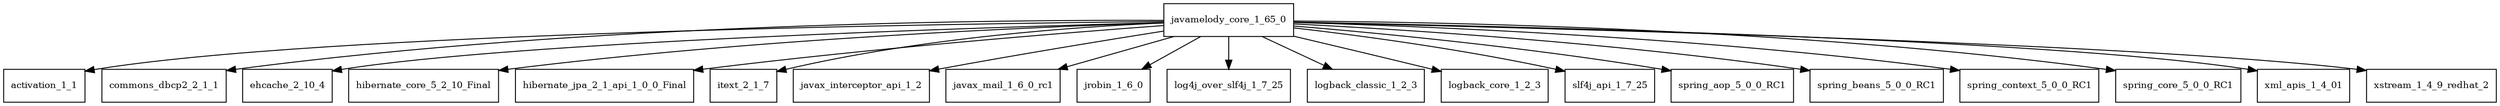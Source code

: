 digraph javamelody_core_1_65_0_dependencies {
  node [shape = box, fontsize=10.0];
  javamelody_core_1_65_0 -> activation_1_1;
  javamelody_core_1_65_0 -> commons_dbcp2_2_1_1;
  javamelody_core_1_65_0 -> ehcache_2_10_4;
  javamelody_core_1_65_0 -> hibernate_core_5_2_10_Final;
  javamelody_core_1_65_0 -> hibernate_jpa_2_1_api_1_0_0_Final;
  javamelody_core_1_65_0 -> itext_2_1_7;
  javamelody_core_1_65_0 -> javax_interceptor_api_1_2;
  javamelody_core_1_65_0 -> javax_mail_1_6_0_rc1;
  javamelody_core_1_65_0 -> jrobin_1_6_0;
  javamelody_core_1_65_0 -> log4j_over_slf4j_1_7_25;
  javamelody_core_1_65_0 -> logback_classic_1_2_3;
  javamelody_core_1_65_0 -> logback_core_1_2_3;
  javamelody_core_1_65_0 -> slf4j_api_1_7_25;
  javamelody_core_1_65_0 -> spring_aop_5_0_0_RC1;
  javamelody_core_1_65_0 -> spring_beans_5_0_0_RC1;
  javamelody_core_1_65_0 -> spring_context_5_0_0_RC1;
  javamelody_core_1_65_0 -> spring_core_5_0_0_RC1;
  javamelody_core_1_65_0 -> xml_apis_1_4_01;
  javamelody_core_1_65_0 -> xstream_1_4_9_redhat_2;
}
